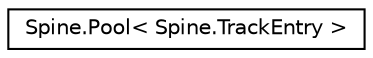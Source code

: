 digraph "그래픽컬한 클래스 계통도"
{
 // LATEX_PDF_SIZE
  edge [fontname="Helvetica",fontsize="10",labelfontname="Helvetica",labelfontsize="10"];
  node [fontname="Helvetica",fontsize="10",shape=record];
  rankdir="LR";
  Node0 [label="Spine.Pool\< Spine.TrackEntry \>",height=0.2,width=0.4,color="black", fillcolor="white", style="filled",URL="$class_spine_1_1_pool.html",tooltip=" "];
}
